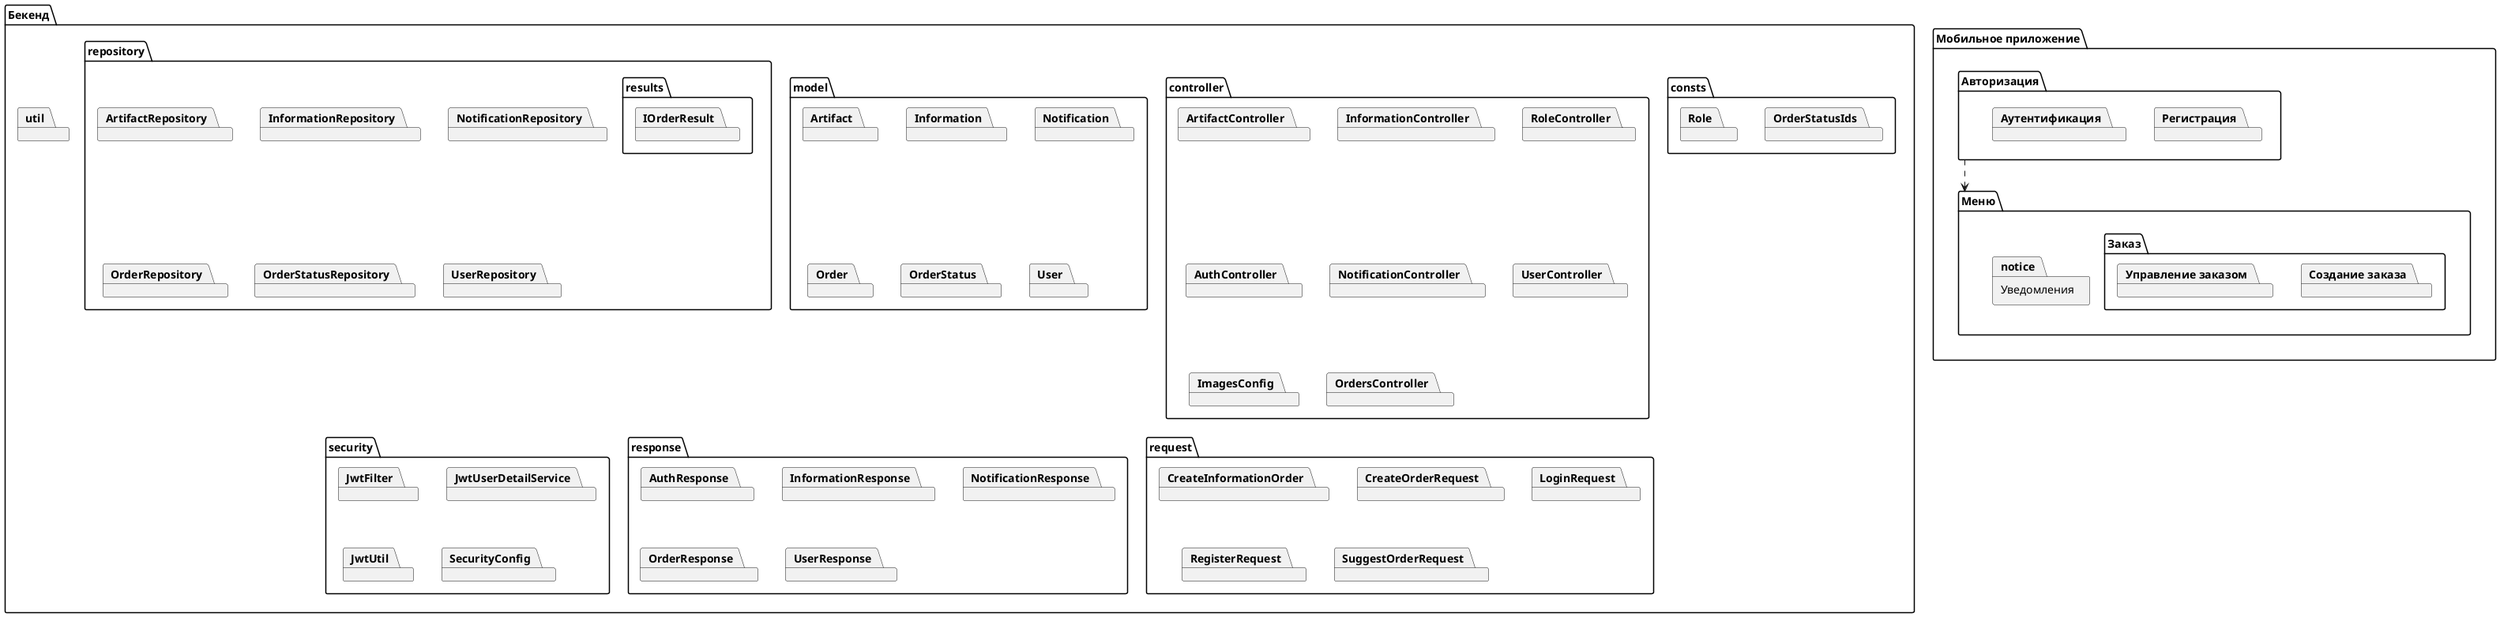 @startuml logical-view

package mobile as "Мобильное приложение" {
    package auth as "Авторизация" {
        package "Регистрация"

        package "Аутентификация"
    }

    package main as "Меню" {
        package "Заказ" {
            package "Создание заказа"

            package "Управление заказом"
        }

        package notice as "Уведомления" {

        }
    }

}

package backend as "Бекенд" {
    package consts {
        package OrderStatusIds
        package Role
    }
    package controller {
        package ArtifactController  
        package InformationController   
        package RoleController
        package AuthController
        package NotificationController  
        package UserController
        package ImagesConfig
        package OrdersController
    }
    package model {
        package Artifact
        package Information
        package Notification
        package Order
        package OrderStatus
        package User
    }
    package repository {
        package ArtifactRepository
        package InformationRepository
        package NotificationRepository
        package OrderRepository
        package OrderStatusRepository
        package results {
            package IOrderResult
        }
        package UserRepository

    }
    package request {
        package CreateInformationOrder
        package CreateOrderRequest
        package LoginRequest
        package RegisterRequest
        package SuggestOrderRequest
    }
    package response {
        package AuthResponse
        package InformationResponse
        package NotificationResponse
        package OrderResponse
        package UserResponse
    }
    package security {
        package JwtFilter
        package JwtUserDetailService
        package JwtUtil
        package SecurityConfig
    }
    package util {

    }
}


auth ..> main

@enduml